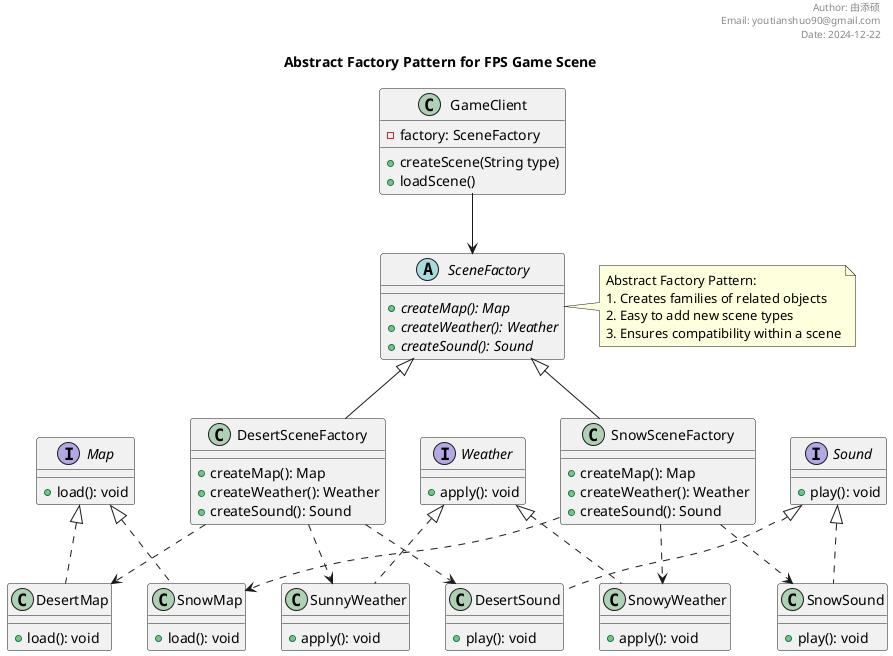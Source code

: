 @startuml

title Abstract Factory Pattern for FPS Game Scene
header
Author: 由添硕
Email: youtianshuo90@gmail.com
Date: 2024-12-22
endheader

interface Map {
    +load(): void
}

interface Weather {
    +apply(): void
}

interface Sound {
    +play(): void
}

class DesertMap {
    +load(): void
}

class SnowMap {
    +load(): void
}

class SunnyWeather {
    +apply(): void
}

class SnowyWeather {
    +apply(): void
}

class DesertSound {
    +play(): void
}

class SnowSound {
    +play(): void
}

abstract class SceneFactory {
    +{abstract} createMap(): Map
    +{abstract} createWeather(): Weather
    +{abstract} createSound(): Sound
}

class DesertSceneFactory {
    +createMap(): Map
    +createWeather(): Weather
    +createSound(): Sound
}

class SnowSceneFactory {
    +createMap(): Map
    +createWeather(): Weather
    +createSound(): Sound
}

class GameClient {
    -factory: SceneFactory
    +createScene(String type)
    +loadScene()
}

Map <|.. DesertMap
Map <|.. SnowMap
Weather <|.. SunnyWeather
Weather <|.. SnowyWeather
Sound <|.. DesertSound
Sound <|.. SnowSound

SceneFactory <|-- DesertSceneFactory
SceneFactory <|-- SnowSceneFactory

DesertSceneFactory ..> DesertMap
DesertSceneFactory ..> SunnyWeather
DesertSceneFactory ..> DesertSound

SnowSceneFactory ..> SnowMap
SnowSceneFactory ..> SnowyWeather
SnowSceneFactory ..> SnowSound

GameClient --> SceneFactory

note right of SceneFactory
  Abstract Factory Pattern:
  1. Creates families of related objects
  2. Easy to add new scene types
  3. Ensures compatibility within a scene
end note

@enduml
